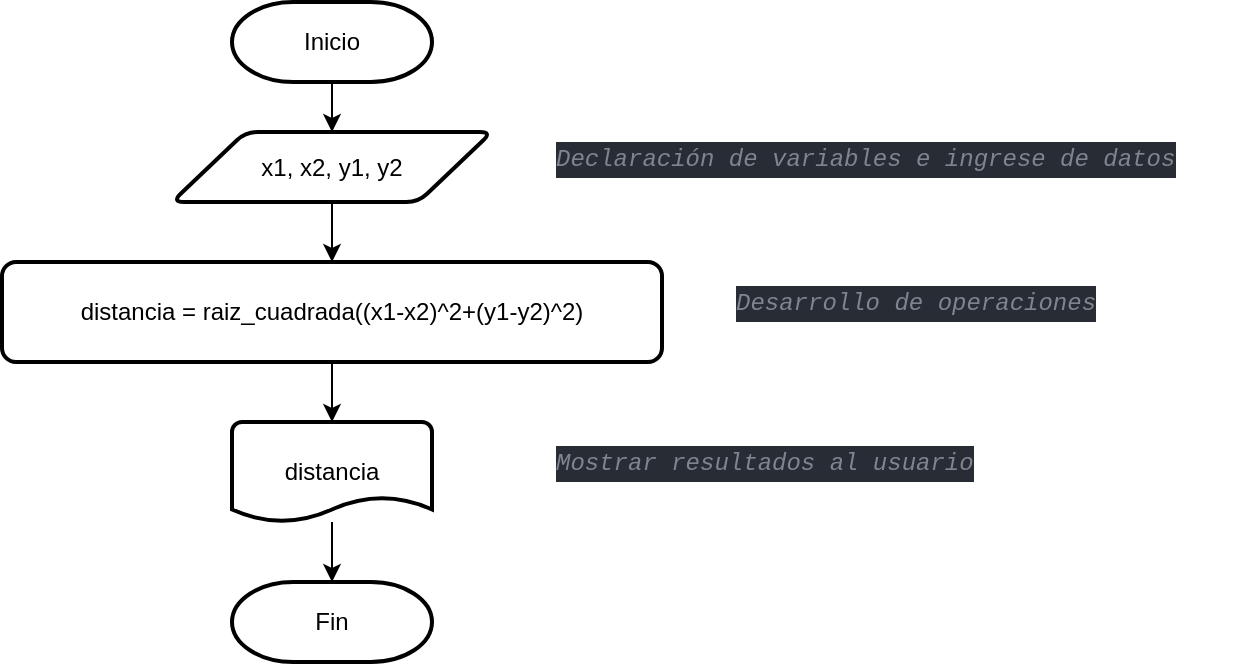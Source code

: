 <mxfile version="20.2.6" type="github">
  <diagram id="Q3lp6j9np0IXJV0H6x24" name="Page-1">
    <mxGraphModel dx="1018" dy="597" grid="1" gridSize="10" guides="1" tooltips="1" connect="1" arrows="1" fold="1" page="1" pageScale="1" pageWidth="827" pageHeight="1169" math="0" shadow="0">
      <root>
        <mxCell id="0" />
        <mxCell id="1" parent="0" />
        <mxCell id="cIcqOFHmfwVcT5XdreQX-1" value="Inicio" style="strokeWidth=2;html=1;shape=mxgraph.flowchart.terminator;whiteSpace=wrap;" vertex="1" parent="1">
          <mxGeometry x="220" y="110" width="100" height="40" as="geometry" />
        </mxCell>
        <mxCell id="cIcqOFHmfwVcT5XdreQX-2" value="x1, x2, y1, y2" style="shape=parallelogram;html=1;strokeWidth=2;perimeter=parallelogramPerimeter;whiteSpace=wrap;rounded=1;arcSize=12;size=0.23;" vertex="1" parent="1">
          <mxGeometry x="190" y="175" width="160" height="35" as="geometry" />
        </mxCell>
        <mxCell id="cIcqOFHmfwVcT5XdreQX-3" value="distancia" style="strokeWidth=2;html=1;shape=mxgraph.flowchart.document2;whiteSpace=wrap;size=0.25;" vertex="1" parent="1">
          <mxGeometry x="220" y="320" width="100" height="50" as="geometry" />
        </mxCell>
        <mxCell id="cIcqOFHmfwVcT5XdreQX-4" value="Fin" style="strokeWidth=2;html=1;shape=mxgraph.flowchart.terminator;whiteSpace=wrap;" vertex="1" parent="1">
          <mxGeometry x="220" y="400" width="100" height="40" as="geometry" />
        </mxCell>
        <mxCell id="cIcqOFHmfwVcT5XdreQX-5" value="" style="endArrow=classic;html=1;rounded=0;exitX=0.5;exitY=1;exitDx=0;exitDy=0;exitPerimeter=0;entryX=0.5;entryY=0;entryDx=0;entryDy=0;" edge="1" parent="1" source="cIcqOFHmfwVcT5XdreQX-1" target="cIcqOFHmfwVcT5XdreQX-2">
          <mxGeometry width="50" height="50" relative="1" as="geometry">
            <mxPoint x="246" y="380" as="sourcePoint" />
            <mxPoint x="296" y="330" as="targetPoint" />
          </mxGeometry>
        </mxCell>
        <mxCell id="cIcqOFHmfwVcT5XdreQX-6" value="" style="endArrow=classic;html=1;rounded=0;exitX=0.5;exitY=1;exitDx=0;exitDy=0;entryX=0.5;entryY=0;entryDx=0;entryDy=0;" edge="1" parent="1" source="cIcqOFHmfwVcT5XdreQX-2" target="cIcqOFHmfwVcT5XdreQX-11">
          <mxGeometry width="50" height="50" relative="1" as="geometry">
            <mxPoint x="416" y="240" as="sourcePoint" />
            <mxPoint x="270" y="260" as="targetPoint" />
          </mxGeometry>
        </mxCell>
        <mxCell id="cIcqOFHmfwVcT5XdreQX-7" value="" style="endArrow=classic;html=1;rounded=0;entryX=0.5;entryY=0;entryDx=0;entryDy=0;entryPerimeter=0;" edge="1" parent="1" source="cIcqOFHmfwVcT5XdreQX-3" target="cIcqOFHmfwVcT5XdreQX-4">
          <mxGeometry width="50" height="50" relative="1" as="geometry">
            <mxPoint x="246" y="620" as="sourcePoint" />
            <mxPoint x="276" y="440" as="targetPoint" />
          </mxGeometry>
        </mxCell>
        <mxCell id="cIcqOFHmfwVcT5XdreQX-8" value="&lt;meta charset=&quot;utf-8&quot;&gt;&lt;div style=&quot;font-style: normal; font-variant-caps: normal; font-weight: normal; letter-spacing: normal; text-align: start; text-indent: 0px; text-transform: none; word-spacing: 0px; -webkit-text-stroke-width: 0px; text-decoration: none; color: rgb(171, 178, 191); background-color: rgb(40, 44, 52); font-family: &amp;quot;Fira Code&amp;quot;, &amp;quot;Menlo for Powerline&amp;quot;, Menlo, Monaco, &amp;quot;Courier New&amp;quot;, monospace; font-size: 12px; line-height: 18px;&quot;&gt;&lt;div&gt;&lt;span style=&quot;color: rgb(127, 132, 142); font-style: italic;&quot;&gt;Declaración de variables e ingrese de datos&lt;/span&gt;&lt;/div&gt;&lt;/div&gt;" style="text;whiteSpace=wrap;html=1;" vertex="1" parent="1">
          <mxGeometry x="380" y="172.5" width="340" height="40" as="geometry" />
        </mxCell>
        <mxCell id="cIcqOFHmfwVcT5XdreQX-9" value="&lt;div style=&quot;font-style: normal; font-variant-caps: normal; font-weight: normal; letter-spacing: normal; text-align: start; text-indent: 0px; text-transform: none; word-spacing: 0px; -webkit-text-stroke-width: 0px; text-decoration: none; color: rgb(171, 178, 191); background-color: rgb(40, 44, 52); font-family: &amp;quot;Fira Code&amp;quot;, &amp;quot;Menlo for Powerline&amp;quot;, Menlo, Monaco, &amp;quot;Courier New&amp;quot;, monospace; font-size: 12px; line-height: 18px;&quot;&gt;&lt;div&gt;&lt;span style=&quot;color: rgb(127, 132, 142); font-style: italic;&quot;&gt;Mostrar resultados al usuario&lt;/span&gt;&lt;/div&gt;&lt;/div&gt;" style="text;whiteSpace=wrap;html=1;" vertex="1" parent="1">
          <mxGeometry x="380" y="325" width="240" height="40" as="geometry" />
        </mxCell>
        <mxCell id="cIcqOFHmfwVcT5XdreQX-10" style="edgeStyle=orthogonalEdgeStyle;rounded=0;orthogonalLoop=1;jettySize=auto;html=1;exitX=0.5;exitY=1;exitDx=0;exitDy=0;entryX=0.5;entryY=0;entryDx=0;entryDy=0;entryPerimeter=0;" edge="1" parent="1" source="cIcqOFHmfwVcT5XdreQX-11" target="cIcqOFHmfwVcT5XdreQX-3">
          <mxGeometry relative="1" as="geometry" />
        </mxCell>
        <mxCell id="cIcqOFHmfwVcT5XdreQX-11" value="distancia = raiz_cuadrada((x1-x2)^2+(y1-y2)^2)" style="rounded=1;whiteSpace=wrap;html=1;absoluteArcSize=1;arcSize=14;strokeWidth=2;" vertex="1" parent="1">
          <mxGeometry x="105" y="240" width="330" height="50" as="geometry" />
        </mxCell>
        <mxCell id="cIcqOFHmfwVcT5XdreQX-12" value="&lt;div style=&quot;font-style: normal; font-variant-caps: normal; font-weight: normal; letter-spacing: normal; text-align: start; text-indent: 0px; text-transform: none; word-spacing: 0px; -webkit-text-stroke-width: 0px; text-decoration: none; color: rgb(171, 178, 191); background-color: rgb(40, 44, 52); font-family: &amp;quot;Fira Code&amp;quot;, &amp;quot;Menlo for Powerline&amp;quot;, Menlo, Monaco, &amp;quot;Courier New&amp;quot;, monospace; font-size: 12px; line-height: 18px;&quot;&gt;&lt;div&gt;&lt;span style=&quot;color: rgb(127, 132, 142); font-style: italic;&quot;&gt;Desarrollo de operaciones&lt;/span&gt;&lt;/div&gt;&lt;/div&gt;" style="text;whiteSpace=wrap;html=1;" vertex="1" parent="1">
          <mxGeometry x="470" y="245" width="210" height="40" as="geometry" />
        </mxCell>
      </root>
    </mxGraphModel>
  </diagram>
</mxfile>
